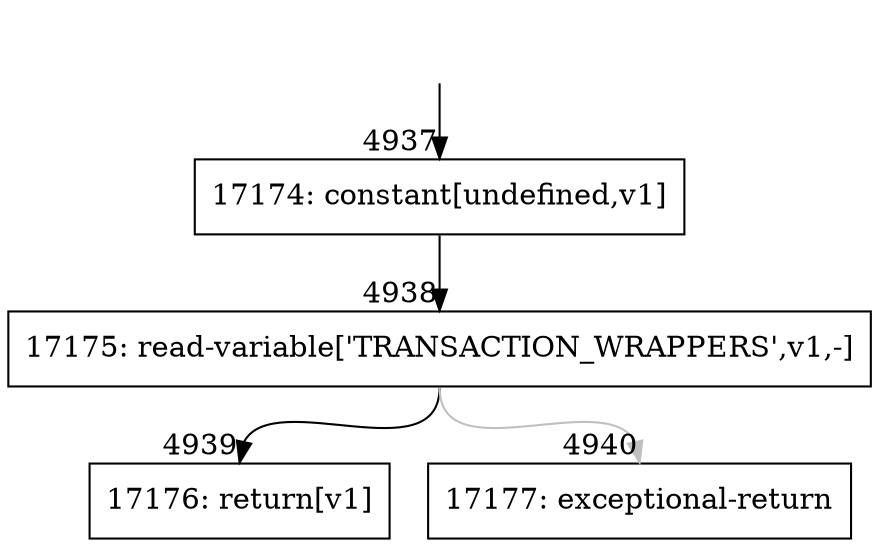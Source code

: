 digraph {
rankdir="TD"
BB_entry336[shape=none,label=""];
BB_entry336 -> BB4937 [tailport=s, headport=n, headlabel="    4937"]
BB4937 [shape=record label="{17174: constant[undefined,v1]}" ] 
BB4937 -> BB4938 [tailport=s, headport=n, headlabel="      4938"]
BB4938 [shape=record label="{17175: read-variable['TRANSACTION_WRAPPERS',v1,-]}" ] 
BB4938 -> BB4939 [tailport=s, headport=n, headlabel="      4939"]
BB4938 -> BB4940 [tailport=s, headport=n, color=gray, headlabel="      4940"]
BB4939 [shape=record label="{17176: return[v1]}" ] 
BB4940 [shape=record label="{17177: exceptional-return}" ] 
//#$~ 9140
}
